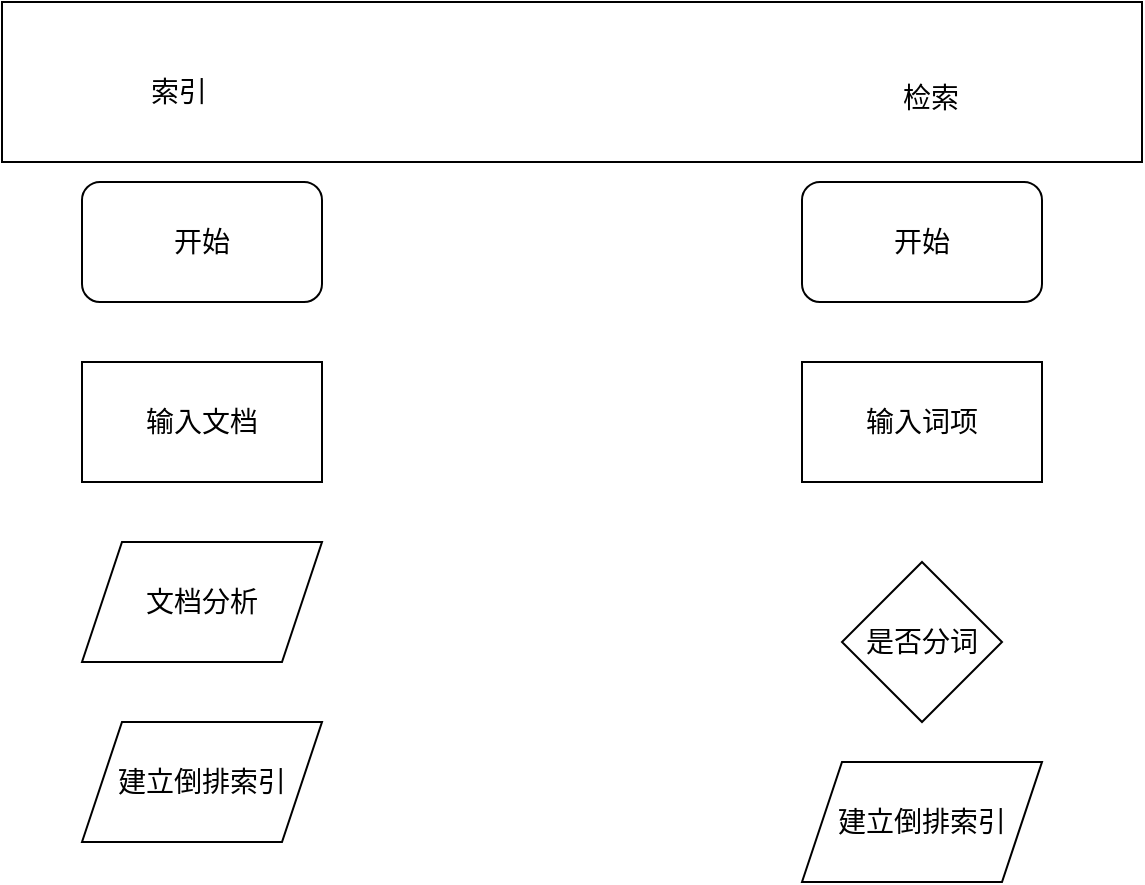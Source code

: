 <mxfile version="13.8.7" type="github">
  <diagram id="jzbZA9UUcIlRKxvJyg4w" name="Page-1">
    <mxGraphModel dx="1426" dy="771" grid="1" gridSize="10" guides="1" tooltips="1" connect="1" arrows="1" fold="1" page="1" pageScale="1" pageWidth="827" pageHeight="1169" math="0" shadow="0">
      <root>
        <mxCell id="0" />
        <mxCell id="1" parent="0" />
        <mxCell id="WWzmlkmWvPU1yccC9Svh-6" value="输入词项" style="rounded=0;whiteSpace=wrap;html=1;fontSize=14;" vertex="1" parent="1">
          <mxGeometry x="400" y="270" width="120" height="60" as="geometry" />
        </mxCell>
        <mxCell id="WWzmlkmWvPU1yccC9Svh-8" value="开始" style="rounded=1;whiteSpace=wrap;html=1;fontSize=14;" vertex="1" parent="1">
          <mxGeometry x="40" y="180" width="120" height="60" as="geometry" />
        </mxCell>
        <mxCell id="WWzmlkmWvPU1yccC9Svh-9" value="文档分析" style="shape=parallelogram;perimeter=parallelogramPerimeter;whiteSpace=wrap;html=1;fixedSize=1;fontSize=14;" vertex="1" parent="1">
          <mxGeometry x="40" y="360" width="120" height="60" as="geometry" />
        </mxCell>
        <mxCell id="WWzmlkmWvPU1yccC9Svh-11" value="输入文档" style="rounded=0;whiteSpace=wrap;html=1;fontSize=14;" vertex="1" parent="1">
          <mxGeometry x="40" y="270" width="120" height="60" as="geometry" />
        </mxCell>
        <mxCell id="WWzmlkmWvPU1yccC9Svh-12" value="建立倒排索引" style="shape=parallelogram;perimeter=parallelogramPerimeter;whiteSpace=wrap;html=1;fixedSize=1;fontSize=14;" vertex="1" parent="1">
          <mxGeometry x="40" y="450" width="120" height="60" as="geometry" />
        </mxCell>
        <mxCell id="WWzmlkmWvPU1yccC9Svh-13" value="开始" style="rounded=1;whiteSpace=wrap;html=1;fontSize=14;" vertex="1" parent="1">
          <mxGeometry x="400" y="180" width="120" height="60" as="geometry" />
        </mxCell>
        <mxCell id="WWzmlkmWvPU1yccC9Svh-15" value="" style="rounded=0;whiteSpace=wrap;html=1;fontSize=14;" vertex="1" parent="1">
          <mxGeometry y="90" width="570" height="80" as="geometry" />
        </mxCell>
        <mxCell id="WWzmlkmWvPU1yccC9Svh-17" value="索引" style="text;html=1;align=center;verticalAlign=middle;resizable=0;points=[];autosize=1;fontSize=14;" vertex="1" parent="1">
          <mxGeometry x="68" y="125" width="40" height="20" as="geometry" />
        </mxCell>
        <mxCell id="WWzmlkmWvPU1yccC9Svh-18" value="检索" style="text;html=1;align=center;verticalAlign=middle;resizable=0;points=[];autosize=1;fontSize=14;" vertex="1" parent="1">
          <mxGeometry x="444" y="128" width="40" height="20" as="geometry" />
        </mxCell>
        <mxCell id="WWzmlkmWvPU1yccC9Svh-19" value="是否分词" style="rhombus;whiteSpace=wrap;html=1;fontSize=14;" vertex="1" parent="1">
          <mxGeometry x="420" y="370" width="80" height="80" as="geometry" />
        </mxCell>
        <mxCell id="WWzmlkmWvPU1yccC9Svh-20" value="建立倒排索引" style="shape=parallelogram;perimeter=parallelogramPerimeter;whiteSpace=wrap;html=1;fixedSize=1;fontSize=14;" vertex="1" parent="1">
          <mxGeometry x="400" y="470" width="120" height="60" as="geometry" />
        </mxCell>
      </root>
    </mxGraphModel>
  </diagram>
</mxfile>
